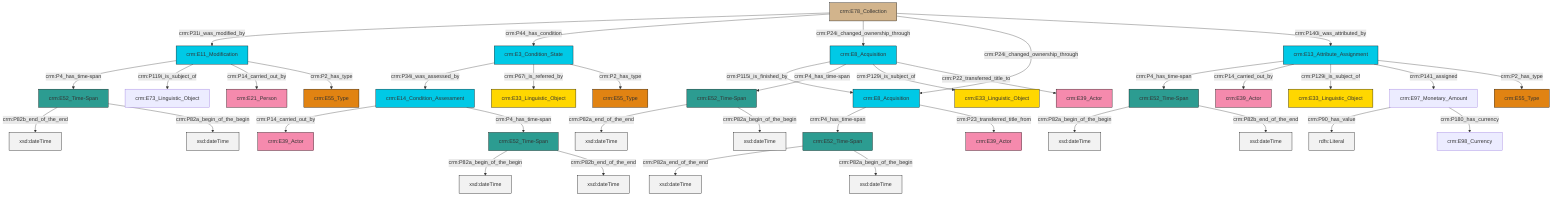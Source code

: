 graph TD
classDef Literal fill:#f2f2f2,stroke:#000000;
classDef CRM_Entity fill:#FFFFFF,stroke:#000000;
classDef Temporal_Entity fill:#00C9E6, stroke:#000000;
classDef Type fill:#E18312, stroke:#000000;
classDef Time-Span fill:#2C9C91, stroke:#000000;
classDef Appellation fill:#FFEB7F, stroke:#000000;
classDef Place fill:#008836, stroke:#000000;
classDef Persistent_Item fill:#B266B2, stroke:#000000;
classDef Conceptual_Object fill:#FFD700, stroke:#000000;
classDef Physical_Thing fill:#D2B48C, stroke:#000000;
classDef Actor fill:#f58aad, stroke:#000000;
classDef PC_Classes fill:#4ce600, stroke:#000000;
classDef Multi fill:#cccccc,stroke:#000000;

0["crm:E52_Time-Span"]:::Time-Span -->|crm:P82a_begin_of_the_begin| 1[xsd:dateTime]:::Literal
4["crm:E11_Modification"]:::Temporal_Entity -->|crm:P4_has_time-span| 5["crm:E52_Time-Span"]:::Time-Span
6["crm:E52_Time-Span"]:::Time-Span -->|crm:P82a_end_of_the_end| 7[xsd:dateTime]:::Literal
0["crm:E52_Time-Span"]:::Time-Span -->|crm:P82b_end_of_the_end| 8[xsd:dateTime]:::Literal
9["crm:E52_Time-Span"]:::Time-Span -->|crm:P82a_end_of_the_end| 10[xsd:dateTime]:::Literal
13["crm:E14_Condition_Assessment"]:::Temporal_Entity -->|crm:P14_carried_out_by| 14["crm:E39_Actor"]:::Actor
15["crm:E13_Attribute_Assignment"]:::Temporal_Entity -->|crm:P4_has_time-span| 16["crm:E52_Time-Span"]:::Time-Span
16["crm:E52_Time-Span"]:::Time-Span -->|crm:P82a_begin_of_the_begin| 22[xsd:dateTime]:::Literal
15["crm:E13_Attribute_Assignment"]:::Temporal_Entity -->|crm:P14_carried_out_by| 11["crm:E39_Actor"]:::Actor
25["crm:E97_Monetary_Amount"]:::Default -->|crm:P90_has_value| 26[rdfs:Literal]:::Literal
4["crm:E11_Modification"]:::Temporal_Entity -->|crm:P119i_is_subject_of| 2["crm:E73_Linguistic_Object"]:::Default
27["crm:E8_Acquisition"]:::Temporal_Entity -->|crm:P115i_is_finished_by| 23["crm:E8_Acquisition"]:::Temporal_Entity
5["crm:E52_Time-Span"]:::Time-Span -->|crm:P82b_end_of_the_end| 28[xsd:dateTime]:::Literal
13["crm:E14_Condition_Assessment"]:::Temporal_Entity -->|crm:P4_has_time-span| 0["crm:E52_Time-Span"]:::Time-Span
20["crm:E78_Collection"]:::Physical_Thing -->|crm:P31i_was_modified_by| 4["crm:E11_Modification"]:::Temporal_Entity
15["crm:E13_Attribute_Assignment"]:::Temporal_Entity -->|crm:P129i_is_subject_of| 18["crm:E33_Linguistic_Object"]:::Conceptual_Object
27["crm:E8_Acquisition"]:::Temporal_Entity -->|crm:P4_has_time-span| 9["crm:E52_Time-Span"]:::Time-Span
31["crm:E3_Condition_State"]:::Temporal_Entity -->|crm:P34i_was_assessed_by| 13["crm:E14_Condition_Assessment"]:::Temporal_Entity
15["crm:E13_Attribute_Assignment"]:::Temporal_Entity -->|crm:P141_assigned| 25["crm:E97_Monetary_Amount"]:::Default
6["crm:E52_Time-Span"]:::Time-Span -->|crm:P82a_begin_of_the_begin| 38[xsd:dateTime]:::Literal
23["crm:E8_Acquisition"]:::Temporal_Entity -->|crm:P4_has_time-span| 6["crm:E52_Time-Span"]:::Time-Span
27["crm:E8_Acquisition"]:::Temporal_Entity -->|crm:P129i_is_subject_of| 33["crm:E33_Linguistic_Object"]:::Conceptual_Object
16["crm:E52_Time-Span"]:::Time-Span -->|crm:P82b_end_of_the_end| 42[xsd:dateTime]:::Literal
20["crm:E78_Collection"]:::Physical_Thing -->|crm:P44_has_condition| 31["crm:E3_Condition_State"]:::Temporal_Entity
15["crm:E13_Attribute_Assignment"]:::Temporal_Entity -->|crm:P2_has_type| 40["crm:E55_Type"]:::Type
5["crm:E52_Time-Span"]:::Time-Span -->|crm:P82a_begin_of_the_begin| 47[xsd:dateTime]:::Literal
25["crm:E97_Monetary_Amount"]:::Default -->|crm:P180_has_currency| 43["crm:E98_Currency"]:::Default
27["crm:E8_Acquisition"]:::Temporal_Entity -->|crm:P22_transferred_title_to| 45["crm:E39_Actor"]:::Actor
20["crm:E78_Collection"]:::Physical_Thing -->|crm:P24i_changed_ownership_through| 27["crm:E8_Acquisition"]:::Temporal_Entity
9["crm:E52_Time-Span"]:::Time-Span -->|crm:P82a_begin_of_the_begin| 49[xsd:dateTime]:::Literal
23["crm:E8_Acquisition"]:::Temporal_Entity -->|crm:P23_transferred_title_from| 57["crm:E39_Actor"]:::Actor
4["crm:E11_Modification"]:::Temporal_Entity -->|crm:P14_carried_out_by| 58["crm:E21_Person"]:::Actor
31["crm:E3_Condition_State"]:::Temporal_Entity -->|crm:P67i_is_referred_by| 60["crm:E33_Linguistic_Object"]:::Conceptual_Object
20["crm:E78_Collection"]:::Physical_Thing -->|crm:P24i_changed_ownership_through| 23["crm:E8_Acquisition"]:::Temporal_Entity
20["crm:E78_Collection"]:::Physical_Thing -->|crm:P140i_was_attributed_by| 15["crm:E13_Attribute_Assignment"]:::Temporal_Entity
31["crm:E3_Condition_State"]:::Temporal_Entity -->|crm:P2_has_type| 51["crm:E55_Type"]:::Type
4["crm:E11_Modification"]:::Temporal_Entity -->|crm:P2_has_type| 29["crm:E55_Type"]:::Type